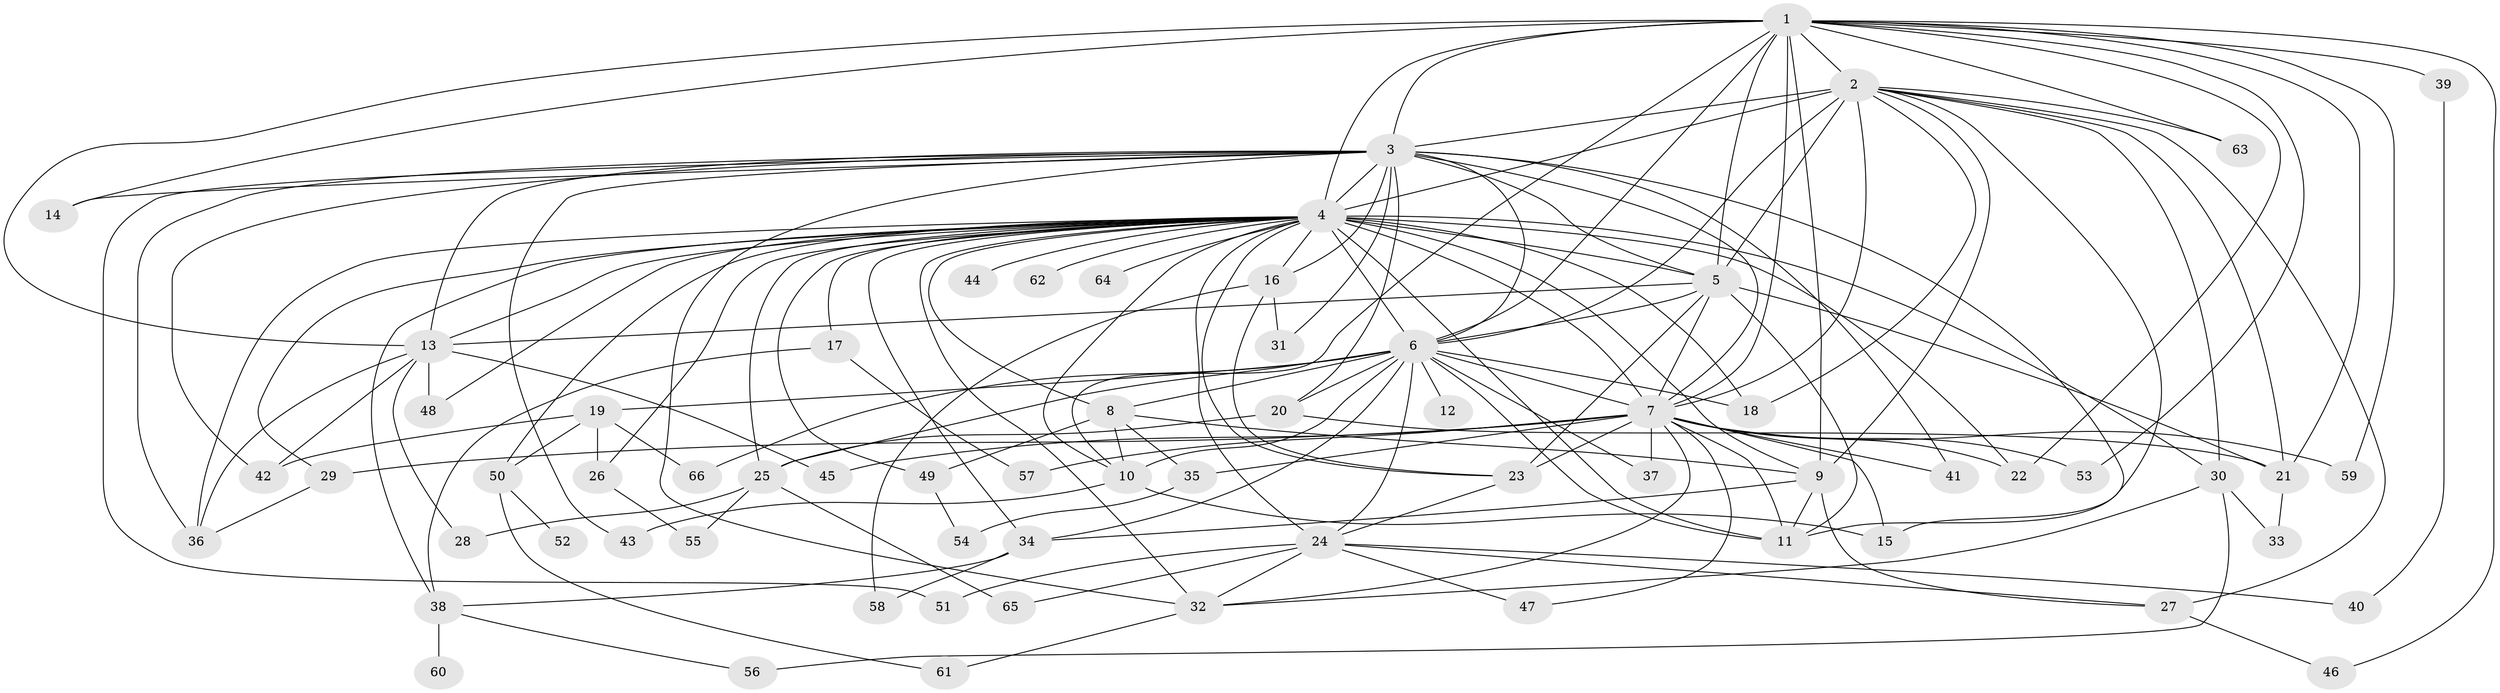 // original degree distribution, {23: 0.015151515151515152, 17: 0.007575757575757576, 26: 0.007575757575757576, 20: 0.015151515151515152, 28: 0.015151515151515152, 31: 0.007575757575757576, 16: 0.007575757575757576, 6: 0.06060606060606061, 5: 0.03787878787878788, 3: 0.18181818181818182, 9: 0.007575757575757576, 2: 0.5606060606060606, 4: 0.06818181818181818, 8: 0.007575757575757576}
// Generated by graph-tools (version 1.1) at 2025/34/03/09/25 02:34:54]
// undirected, 66 vertices, 158 edges
graph export_dot {
graph [start="1"]
  node [color=gray90,style=filled];
  1;
  2;
  3;
  4;
  5;
  6;
  7;
  8;
  9;
  10;
  11;
  12;
  13;
  14;
  15;
  16;
  17;
  18;
  19;
  20;
  21;
  22;
  23;
  24;
  25;
  26;
  27;
  28;
  29;
  30;
  31;
  32;
  33;
  34;
  35;
  36;
  37;
  38;
  39;
  40;
  41;
  42;
  43;
  44;
  45;
  46;
  47;
  48;
  49;
  50;
  51;
  52;
  53;
  54;
  55;
  56;
  57;
  58;
  59;
  60;
  61;
  62;
  63;
  64;
  65;
  66;
  1 -- 2 [weight=3.0];
  1 -- 3 [weight=1.0];
  1 -- 4 [weight=3.0];
  1 -- 5 [weight=1.0];
  1 -- 6 [weight=2.0];
  1 -- 7 [weight=1.0];
  1 -- 9 [weight=1.0];
  1 -- 10 [weight=1.0];
  1 -- 13 [weight=1.0];
  1 -- 14 [weight=1.0];
  1 -- 21 [weight=1.0];
  1 -- 22 [weight=1.0];
  1 -- 39 [weight=1.0];
  1 -- 46 [weight=1.0];
  1 -- 53 [weight=1.0];
  1 -- 59 [weight=1.0];
  1 -- 63 [weight=1.0];
  2 -- 3 [weight=2.0];
  2 -- 4 [weight=7.0];
  2 -- 5 [weight=2.0];
  2 -- 6 [weight=4.0];
  2 -- 7 [weight=3.0];
  2 -- 9 [weight=1.0];
  2 -- 11 [weight=1.0];
  2 -- 18 [weight=1.0];
  2 -- 21 [weight=1.0];
  2 -- 27 [weight=2.0];
  2 -- 30 [weight=1.0];
  2 -- 63 [weight=1.0];
  3 -- 4 [weight=3.0];
  3 -- 5 [weight=3.0];
  3 -- 6 [weight=3.0];
  3 -- 7 [weight=2.0];
  3 -- 13 [weight=1.0];
  3 -- 14 [weight=1.0];
  3 -- 15 [weight=1.0];
  3 -- 16 [weight=2.0];
  3 -- 20 [weight=1.0];
  3 -- 31 [weight=1.0];
  3 -- 32 [weight=1.0];
  3 -- 36 [weight=1.0];
  3 -- 41 [weight=1.0];
  3 -- 42 [weight=2.0];
  3 -- 43 [weight=1.0];
  3 -- 51 [weight=1.0];
  4 -- 5 [weight=4.0];
  4 -- 6 [weight=23.0];
  4 -- 7 [weight=4.0];
  4 -- 8 [weight=1.0];
  4 -- 9 [weight=1.0];
  4 -- 10 [weight=3.0];
  4 -- 11 [weight=2.0];
  4 -- 13 [weight=1.0];
  4 -- 16 [weight=2.0];
  4 -- 17 [weight=2.0];
  4 -- 18 [weight=1.0];
  4 -- 22 [weight=1.0];
  4 -- 23 [weight=1.0];
  4 -- 24 [weight=2.0];
  4 -- 25 [weight=1.0];
  4 -- 26 [weight=1.0];
  4 -- 29 [weight=1.0];
  4 -- 30 [weight=1.0];
  4 -- 32 [weight=1.0];
  4 -- 34 [weight=1.0];
  4 -- 36 [weight=1.0];
  4 -- 38 [weight=1.0];
  4 -- 44 [weight=2.0];
  4 -- 48 [weight=1.0];
  4 -- 49 [weight=1.0];
  4 -- 50 [weight=1.0];
  4 -- 62 [weight=1.0];
  4 -- 64 [weight=2.0];
  5 -- 6 [weight=2.0];
  5 -- 7 [weight=1.0];
  5 -- 11 [weight=1.0];
  5 -- 13 [weight=1.0];
  5 -- 21 [weight=1.0];
  5 -- 23 [weight=4.0];
  6 -- 7 [weight=2.0];
  6 -- 8 [weight=1.0];
  6 -- 10 [weight=2.0];
  6 -- 11 [weight=3.0];
  6 -- 12 [weight=1.0];
  6 -- 18 [weight=2.0];
  6 -- 19 [weight=3.0];
  6 -- 20 [weight=1.0];
  6 -- 24 [weight=1.0];
  6 -- 25 [weight=1.0];
  6 -- 34 [weight=1.0];
  6 -- 37 [weight=1.0];
  6 -- 66 [weight=1.0];
  7 -- 11 [weight=1.0];
  7 -- 15 [weight=2.0];
  7 -- 22 [weight=1.0];
  7 -- 23 [weight=1.0];
  7 -- 29 [weight=1.0];
  7 -- 32 [weight=1.0];
  7 -- 35 [weight=1.0];
  7 -- 37 [weight=1.0];
  7 -- 41 [weight=1.0];
  7 -- 45 [weight=1.0];
  7 -- 47 [weight=1.0];
  7 -- 53 [weight=1.0];
  7 -- 57 [weight=1.0];
  7 -- 59 [weight=1.0];
  8 -- 9 [weight=1.0];
  8 -- 10 [weight=1.0];
  8 -- 35 [weight=1.0];
  8 -- 49 [weight=1.0];
  9 -- 11 [weight=1.0];
  9 -- 27 [weight=1.0];
  9 -- 34 [weight=1.0];
  10 -- 15 [weight=1.0];
  10 -- 43 [weight=1.0];
  13 -- 28 [weight=1.0];
  13 -- 36 [weight=1.0];
  13 -- 42 [weight=1.0];
  13 -- 45 [weight=1.0];
  13 -- 48 [weight=1.0];
  16 -- 23 [weight=1.0];
  16 -- 31 [weight=1.0];
  16 -- 58 [weight=1.0];
  17 -- 38 [weight=1.0];
  17 -- 57 [weight=1.0];
  19 -- 26 [weight=1.0];
  19 -- 42 [weight=1.0];
  19 -- 50 [weight=1.0];
  19 -- 66 [weight=1.0];
  20 -- 21 [weight=1.0];
  20 -- 25 [weight=1.0];
  21 -- 33 [weight=1.0];
  23 -- 24 [weight=1.0];
  24 -- 27 [weight=1.0];
  24 -- 32 [weight=1.0];
  24 -- 40 [weight=1.0];
  24 -- 47 [weight=1.0];
  24 -- 51 [weight=1.0];
  24 -- 65 [weight=1.0];
  25 -- 28 [weight=1.0];
  25 -- 55 [weight=1.0];
  25 -- 65 [weight=1.0];
  26 -- 55 [weight=1.0];
  27 -- 46 [weight=1.0];
  29 -- 36 [weight=1.0];
  30 -- 32 [weight=1.0];
  30 -- 33 [weight=1.0];
  30 -- 56 [weight=1.0];
  32 -- 61 [weight=1.0];
  34 -- 38 [weight=1.0];
  34 -- 58 [weight=1.0];
  35 -- 54 [weight=1.0];
  38 -- 56 [weight=1.0];
  38 -- 60 [weight=1.0];
  39 -- 40 [weight=1.0];
  49 -- 54 [weight=1.0];
  50 -- 52 [weight=1.0];
  50 -- 61 [weight=1.0];
}
